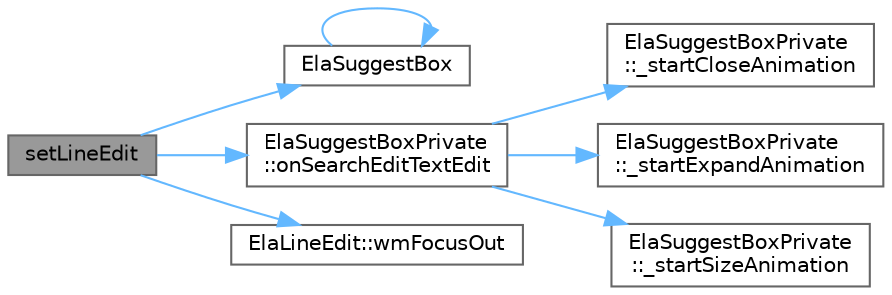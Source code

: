 digraph "setLineEdit"
{
 // LATEX_PDF_SIZE
  bgcolor="transparent";
  edge [fontname=Helvetica,fontsize=10,labelfontname=Helvetica,labelfontsize=10];
  node [fontname=Helvetica,fontsize=10,shape=box,height=0.2,width=0.4];
  rankdir="LR";
  Node1 [id="Node000001",label="setLineEdit",height=0.2,width=0.4,color="gray40", fillcolor="grey60", style="filled", fontcolor="black",tooltip="设置搜索编辑框"];
  Node1 -> Node2 [id="edge1_Node000001_Node000002",color="steelblue1",style="solid",tooltip=" "];
  Node2 [id="Node000002",label="ElaSuggestBox",height=0.2,width=0.4,color="grey40", fillcolor="white", style="filled",URL="$class_ela_suggest_box.html#aec7af087a466cf49eb70708e83c70608",tooltip="< 声明私有类指针"];
  Node2 -> Node2 [id="edge2_Node000002_Node000002",color="steelblue1",style="solid",tooltip=" "];
  Node1 -> Node3 [id="edge3_Node000001_Node000003",color="steelblue1",style="solid",tooltip=" "];
  Node3 [id="Node000003",label="ElaSuggestBoxPrivate\l::onSearchEditTextEdit",height=0.2,width=0.4,color="grey40", fillcolor="white", style="filled",URL="$class_ela_suggest_box_private.html#a003b06d2a96f9912b720d959698984f5",tooltip="搜索编辑框文本编辑槽函数"];
  Node3 -> Node4 [id="edge4_Node000003_Node000004",color="steelblue1",style="solid",tooltip=" "];
  Node4 [id="Node000004",label="ElaSuggestBoxPrivate\l::_startCloseAnimation",height=0.2,width=0.4,color="grey40", fillcolor="white", style="filled",URL="$class_ela_suggest_box_private.html#a3979b45fc563a819149dda72308f87e7",tooltip="启动关闭动画"];
  Node3 -> Node5 [id="edge5_Node000003_Node000005",color="steelblue1",style="solid",tooltip=" "];
  Node5 [id="Node000005",label="ElaSuggestBoxPrivate\l::_startExpandAnimation",height=0.2,width=0.4,color="grey40", fillcolor="white", style="filled",URL="$class_ela_suggest_box_private.html#a2595ea995b808dfc7ecc769a59d02bb7",tooltip="启动展开动画"];
  Node3 -> Node6 [id="edge6_Node000003_Node000006",color="steelblue1",style="solid",tooltip=" "];
  Node6 [id="Node000006",label="ElaSuggestBoxPrivate\l::_startSizeAnimation",height=0.2,width=0.4,color="grey40", fillcolor="white", style="filled",URL="$class_ela_suggest_box_private.html#ad3fe64acd0c974f31263e3c5c7899434",tooltip="启动尺寸动画"];
  Node1 -> Node7 [id="edge7_Node000001_Node000007",color="steelblue1",style="solid",tooltip=" "];
  Node7 [id="Node000007",label="ElaLineEdit::wmFocusOut",height=0.2,width=0.4,color="grey40", fillcolor="white", style="filled",URL="$class_ela_line_edit.html#ad2186a7e07bf5a1aabba616dac8f77cb",tooltip=" "];
}
